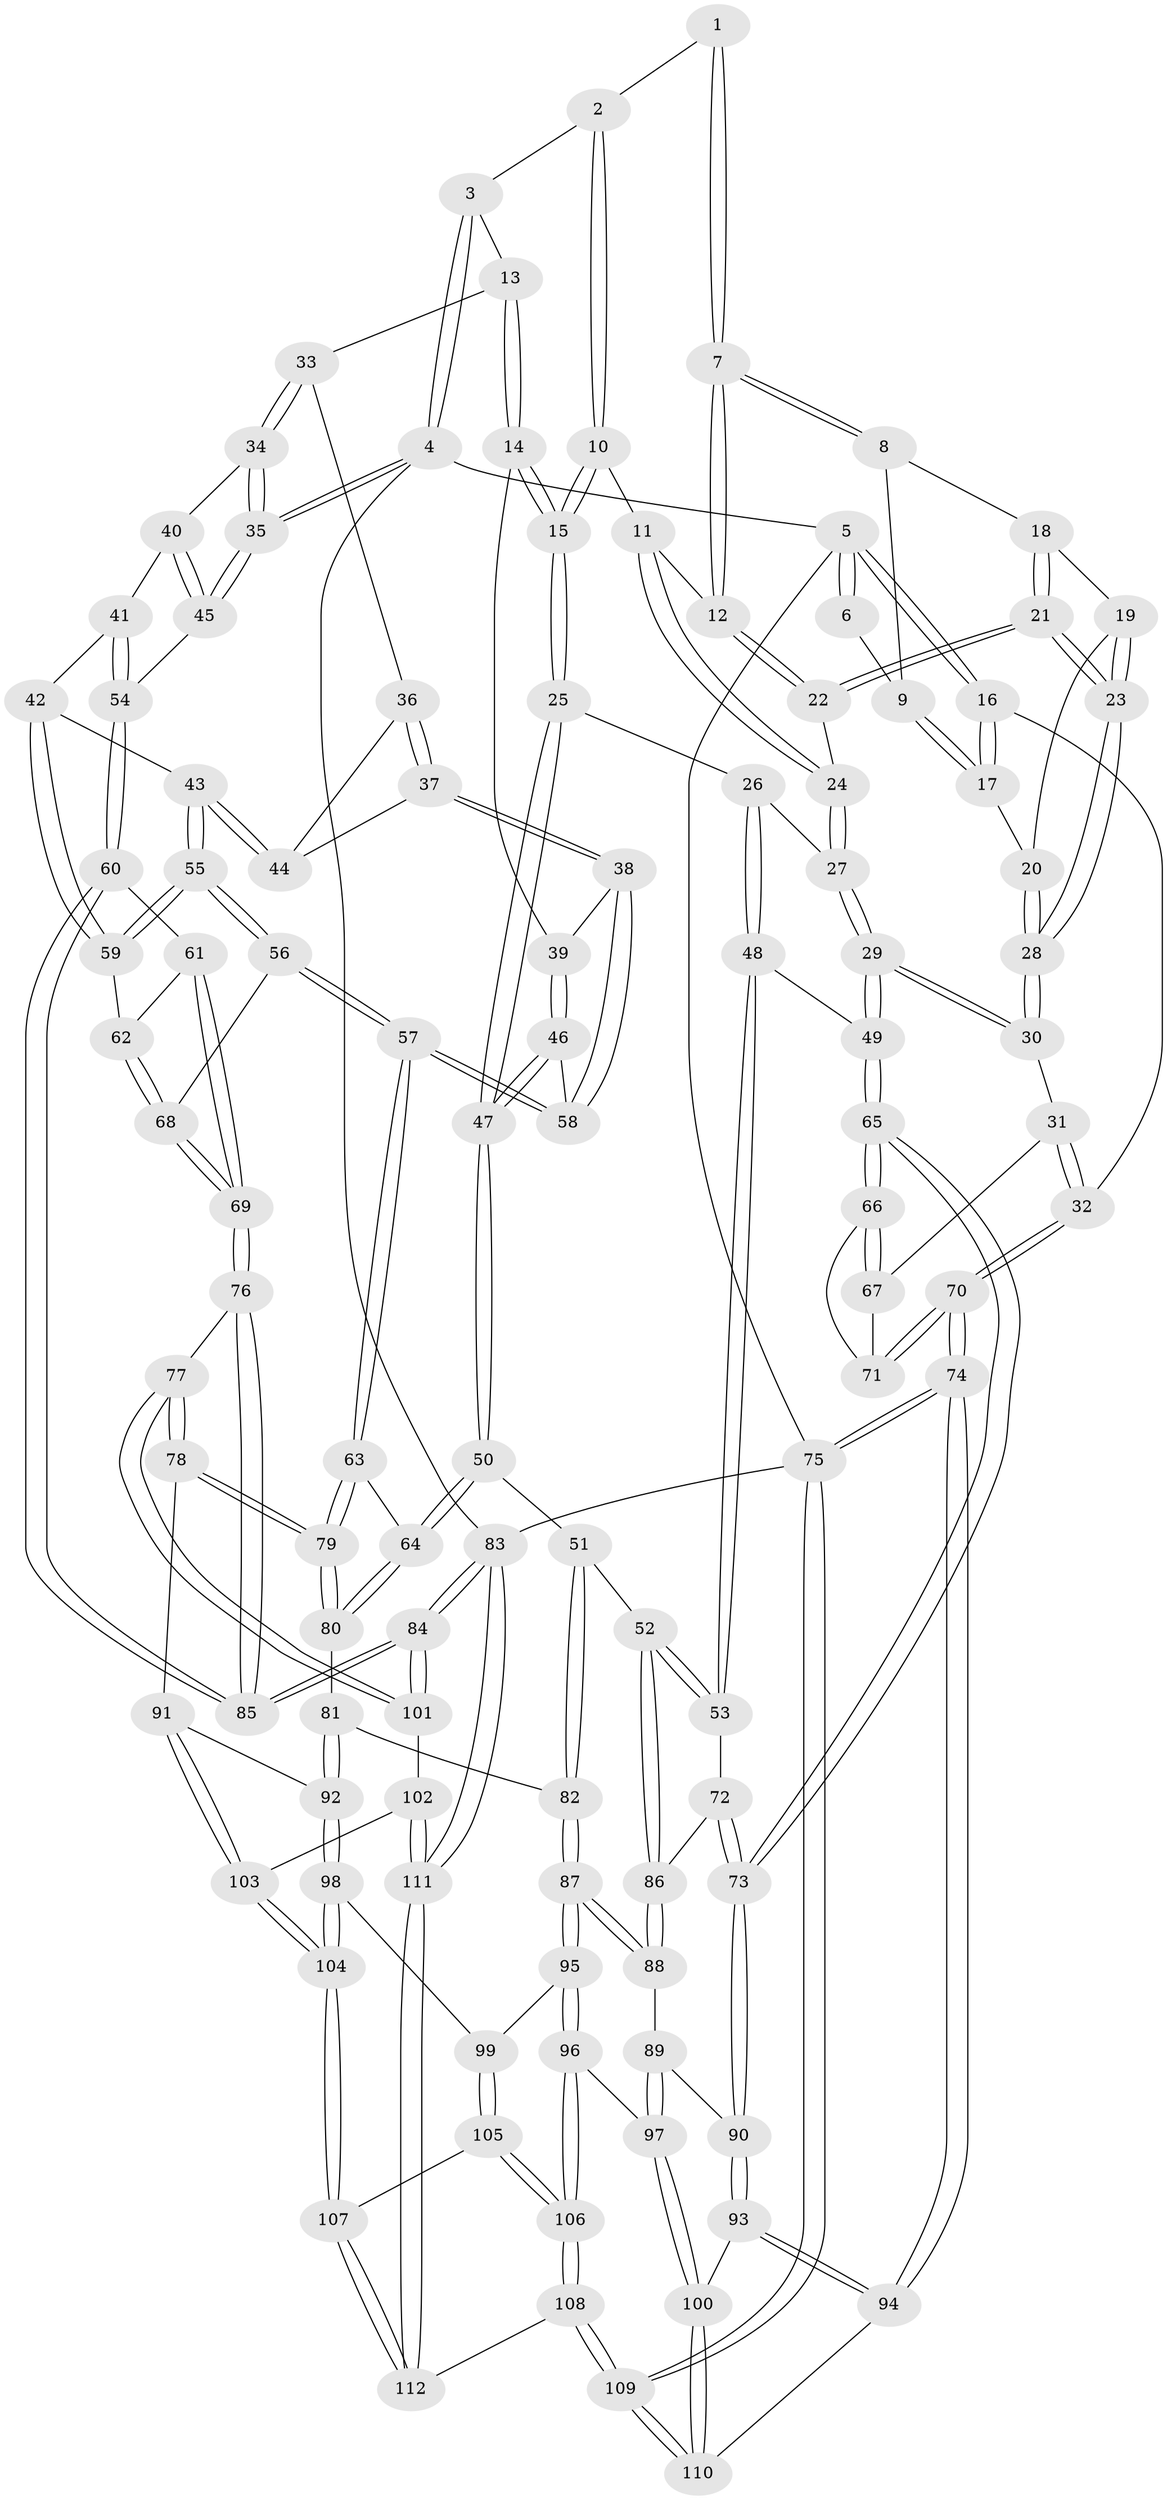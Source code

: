 // Generated by graph-tools (version 1.1) at 2025/27/03/15/25 16:27:56]
// undirected, 112 vertices, 277 edges
graph export_dot {
graph [start="1"]
  node [color=gray90,style=filled];
  1 [pos="+0.28864189281859987+0"];
  2 [pos="+0.37987745004487483+0"];
  3 [pos="+0.6500156326889265+0"];
  4 [pos="+1+0"];
  5 [pos="+0+0"];
  6 [pos="+0.192446725737172+0"];
  7 [pos="+0.26134956752740307+0.10050099513751871"];
  8 [pos="+0.11988501444212596+0.0597537739118384"];
  9 [pos="+0.1148452347921314+0.0545396492547447"];
  10 [pos="+0.401064352753275+0.13091972688719333"];
  11 [pos="+0.3757913883269453+0.13736078320685804"];
  12 [pos="+0.2626951209683299+0.10536692628656266"];
  13 [pos="+0.6764512480574016+0.09493637425257238"];
  14 [pos="+0.5738837926762137+0.1873009445774177"];
  15 [pos="+0.55918357326224+0.19369510389068575"];
  16 [pos="+0+0.16233499702144438"];
  17 [pos="+0+0.14374873190395734"];
  18 [pos="+0.12080951707395575+0.06270902023542163"];
  19 [pos="+0.11838365093460877+0.16562134448681454"];
  20 [pos="+0+0.1578005174898402"];
  21 [pos="+0.2008756558797357+0.20206200114016784"];
  22 [pos="+0.2095924339545322+0.1962032833685589"];
  23 [pos="+0.2005125870806619+0.20244208431050686"];
  24 [pos="+0.3287083206952718+0.23913176611360182"];
  25 [pos="+0.4745429982367188+0.3112687217377374"];
  26 [pos="+0.44120201820317667+0.31839379057821715"];
  27 [pos="+0.3365348090173554+0.25797932289785247"];
  28 [pos="+0.1722556168113496+0.280838301184108"];
  29 [pos="+0.20089116340667731+0.3935410682045086"];
  30 [pos="+0.16520049225990782+0.37467121110637175"];
  31 [pos="+0.11030125862169629+0.3881154194075465"];
  32 [pos="+0+0.31284591153807856"];
  33 [pos="+0.7345368992156374+0.1315728902604617"];
  34 [pos="+0.8236558024033291+0.17062876514910436"];
  35 [pos="+1+0"];
  36 [pos="+0.7302520144295123+0.2106306632530014"];
  37 [pos="+0.6867626803804231+0.3909248514712664"];
  38 [pos="+0.6678592593011066+0.39387599200182843"];
  39 [pos="+0.5790246846550477+0.19940152160841723"];
  40 [pos="+0.8557071402479584+0.21186997977069802"];
  41 [pos="+0.874040578228387+0.3266664873263346"];
  42 [pos="+0.8639760970355546+0.35020672147596843"];
  43 [pos="+0.7465424242378949+0.39352334786786"];
  44 [pos="+0.7325072842544748+0.3892175518189315"];
  45 [pos="+1+0.22296698478347887"];
  46 [pos="+0.5983042772556001+0.4365163937994407"];
  47 [pos="+0.526929780340575+0.4488855393908081"];
  48 [pos="+0.28859065776440723+0.4522388917142528"];
  49 [pos="+0.25225766760084073+0.4395901412283917"];
  50 [pos="+0.4946444778791093+0.5297622026053492"];
  51 [pos="+0.4923519453202705+0.5305636769591755"];
  52 [pos="+0.37735561569423154+0.5477317358569067"];
  53 [pos="+0.32607379437114353+0.49925294047184554"];
  54 [pos="+1+0.41315911729146076"];
  55 [pos="+0.7613819088389677+0.48753311197754806"];
  56 [pos="+0.7283780692062174+0.5454170845842624"];
  57 [pos="+0.7022536790659267+0.5569702131417923"];
  58 [pos="+0.6405839776219648+0.4320691460281142"];
  59 [pos="+0.8800332795916214+0.4526466230418343"];
  60 [pos="+1+0.4866647310313971"];
  61 [pos="+0.9289384641478668+0.48213087790451087"];
  62 [pos="+0.8851080257526718+0.46018971328067815"];
  63 [pos="+0.6905599169269593+0.5749714012038925"];
  64 [pos="+0.5195368005920861+0.5480002098938215"];
  65 [pos="+0.13728724947082802+0.6456843050360512"];
  66 [pos="+0.13685165684347195+0.6452890935890372"];
  67 [pos="+0.07941991735740897+0.507409640411218"];
  68 [pos="+0.8327341687232355+0.5716478910534785"];
  69 [pos="+0.9115008362520134+0.6837704039926246"];
  70 [pos="+0+0.5842696907330296"];
  71 [pos="+0+0.5797663153040932"];
  72 [pos="+0.22353989582250736+0.626095178589842"];
  73 [pos="+0.1407353166670093+0.6555638887354541"];
  74 [pos="+0+0.8619891712488401"];
  75 [pos="+0+1"];
  76 [pos="+0.9237101912438899+0.7140953545918861"];
  77 [pos="+0.8436550065827313+0.7727180813089572"];
  78 [pos="+0.7108086548292263+0.710579927917404"];
  79 [pos="+0.6909300442486647+0.6732821481521735"];
  80 [pos="+0.5614297249206379+0.6702879052961832"];
  81 [pos="+0.5494661379922003+0.6842230435126585"];
  82 [pos="+0.4749478453881293+0.7358148113501155"];
  83 [pos="+1+1"];
  84 [pos="+1+1"];
  85 [pos="+1+0.6961374072760979"];
  86 [pos="+0.35976805062760403+0.6336829827655759"];
  87 [pos="+0.44900318503285064+0.7654363890904275"];
  88 [pos="+0.3617144215803853+0.6983276181702012"];
  89 [pos="+0.3299269459325575+0.7137797943080785"];
  90 [pos="+0.14233123159681885+0.7114625761390924"];
  91 [pos="+0.6241511359727432+0.7910508767890214"];
  92 [pos="+0.6180973998003995+0.793639610903274"];
  93 [pos="+0.11790411366962918+0.7613950512551847"];
  94 [pos="+0+0.8437515192454741"];
  95 [pos="+0.4583823241756076+0.7969431278543039"];
  96 [pos="+0.3528345172098816+0.8810403361312813"];
  97 [pos="+0.2727672519350097+0.8485635952591787"];
  98 [pos="+0.5899365071164836+0.8127342387992792"];
  99 [pos="+0.5079871950032097+0.8380305225147701"];
  100 [pos="+0.19589873379640785+0.8644332091720162"];
  101 [pos="+0.8310085586898363+0.8563257188292394"];
  102 [pos="+0.8306606855630284+0.8573931461307311"];
  103 [pos="+0.713472072481585+0.8977771732596643"];
  104 [pos="+0.6705593192046224+0.9332344872535803"];
  105 [pos="+0.5127079258261522+0.8717356770612552"];
  106 [pos="+0.36821134950344353+1"];
  107 [pos="+0.6311067957446939+0.9950179623409113"];
  108 [pos="+0.3512282167546566+1"];
  109 [pos="+0.25009383459128554+1"];
  110 [pos="+0.18249232659331918+0.985316007672508"];
  111 [pos="+0.9464544727962949+1"];
  112 [pos="+0.637179257800154+1"];
  1 -- 2;
  1 -- 7;
  1 -- 7;
  2 -- 3;
  2 -- 10;
  2 -- 10;
  3 -- 4;
  3 -- 4;
  3 -- 13;
  4 -- 5;
  4 -- 35;
  4 -- 35;
  4 -- 83;
  5 -- 6;
  5 -- 6;
  5 -- 16;
  5 -- 16;
  5 -- 75;
  6 -- 9;
  7 -- 8;
  7 -- 8;
  7 -- 12;
  7 -- 12;
  8 -- 9;
  8 -- 18;
  9 -- 17;
  9 -- 17;
  10 -- 11;
  10 -- 15;
  10 -- 15;
  11 -- 12;
  11 -- 24;
  11 -- 24;
  12 -- 22;
  12 -- 22;
  13 -- 14;
  13 -- 14;
  13 -- 33;
  14 -- 15;
  14 -- 15;
  14 -- 39;
  15 -- 25;
  15 -- 25;
  16 -- 17;
  16 -- 17;
  16 -- 32;
  17 -- 20;
  18 -- 19;
  18 -- 21;
  18 -- 21;
  19 -- 20;
  19 -- 23;
  19 -- 23;
  20 -- 28;
  20 -- 28;
  21 -- 22;
  21 -- 22;
  21 -- 23;
  21 -- 23;
  22 -- 24;
  23 -- 28;
  23 -- 28;
  24 -- 27;
  24 -- 27;
  25 -- 26;
  25 -- 47;
  25 -- 47;
  26 -- 27;
  26 -- 48;
  26 -- 48;
  27 -- 29;
  27 -- 29;
  28 -- 30;
  28 -- 30;
  29 -- 30;
  29 -- 30;
  29 -- 49;
  29 -- 49;
  30 -- 31;
  31 -- 32;
  31 -- 32;
  31 -- 67;
  32 -- 70;
  32 -- 70;
  33 -- 34;
  33 -- 34;
  33 -- 36;
  34 -- 35;
  34 -- 35;
  34 -- 40;
  35 -- 45;
  35 -- 45;
  36 -- 37;
  36 -- 37;
  36 -- 44;
  37 -- 38;
  37 -- 38;
  37 -- 44;
  38 -- 39;
  38 -- 58;
  38 -- 58;
  39 -- 46;
  39 -- 46;
  40 -- 41;
  40 -- 45;
  40 -- 45;
  41 -- 42;
  41 -- 54;
  41 -- 54;
  42 -- 43;
  42 -- 59;
  42 -- 59;
  43 -- 44;
  43 -- 44;
  43 -- 55;
  43 -- 55;
  45 -- 54;
  46 -- 47;
  46 -- 47;
  46 -- 58;
  47 -- 50;
  47 -- 50;
  48 -- 49;
  48 -- 53;
  48 -- 53;
  49 -- 65;
  49 -- 65;
  50 -- 51;
  50 -- 64;
  50 -- 64;
  51 -- 52;
  51 -- 82;
  51 -- 82;
  52 -- 53;
  52 -- 53;
  52 -- 86;
  52 -- 86;
  53 -- 72;
  54 -- 60;
  54 -- 60;
  55 -- 56;
  55 -- 56;
  55 -- 59;
  55 -- 59;
  56 -- 57;
  56 -- 57;
  56 -- 68;
  57 -- 58;
  57 -- 58;
  57 -- 63;
  57 -- 63;
  59 -- 62;
  60 -- 61;
  60 -- 85;
  60 -- 85;
  61 -- 62;
  61 -- 69;
  61 -- 69;
  62 -- 68;
  62 -- 68;
  63 -- 64;
  63 -- 79;
  63 -- 79;
  64 -- 80;
  64 -- 80;
  65 -- 66;
  65 -- 66;
  65 -- 73;
  65 -- 73;
  66 -- 67;
  66 -- 67;
  66 -- 71;
  67 -- 71;
  68 -- 69;
  68 -- 69;
  69 -- 76;
  69 -- 76;
  70 -- 71;
  70 -- 71;
  70 -- 74;
  70 -- 74;
  72 -- 73;
  72 -- 73;
  72 -- 86;
  73 -- 90;
  73 -- 90;
  74 -- 75;
  74 -- 75;
  74 -- 94;
  74 -- 94;
  75 -- 109;
  75 -- 109;
  75 -- 83;
  76 -- 77;
  76 -- 85;
  76 -- 85;
  77 -- 78;
  77 -- 78;
  77 -- 101;
  77 -- 101;
  78 -- 79;
  78 -- 79;
  78 -- 91;
  79 -- 80;
  79 -- 80;
  80 -- 81;
  81 -- 82;
  81 -- 92;
  81 -- 92;
  82 -- 87;
  82 -- 87;
  83 -- 84;
  83 -- 84;
  83 -- 111;
  83 -- 111;
  84 -- 85;
  84 -- 85;
  84 -- 101;
  84 -- 101;
  86 -- 88;
  86 -- 88;
  87 -- 88;
  87 -- 88;
  87 -- 95;
  87 -- 95;
  88 -- 89;
  89 -- 90;
  89 -- 97;
  89 -- 97;
  90 -- 93;
  90 -- 93;
  91 -- 92;
  91 -- 103;
  91 -- 103;
  92 -- 98;
  92 -- 98;
  93 -- 94;
  93 -- 94;
  93 -- 100;
  94 -- 110;
  95 -- 96;
  95 -- 96;
  95 -- 99;
  96 -- 97;
  96 -- 106;
  96 -- 106;
  97 -- 100;
  97 -- 100;
  98 -- 99;
  98 -- 104;
  98 -- 104;
  99 -- 105;
  99 -- 105;
  100 -- 110;
  100 -- 110;
  101 -- 102;
  102 -- 103;
  102 -- 111;
  102 -- 111;
  103 -- 104;
  103 -- 104;
  104 -- 107;
  104 -- 107;
  105 -- 106;
  105 -- 106;
  105 -- 107;
  106 -- 108;
  106 -- 108;
  107 -- 112;
  107 -- 112;
  108 -- 109;
  108 -- 109;
  108 -- 112;
  109 -- 110;
  109 -- 110;
  111 -- 112;
  111 -- 112;
}
